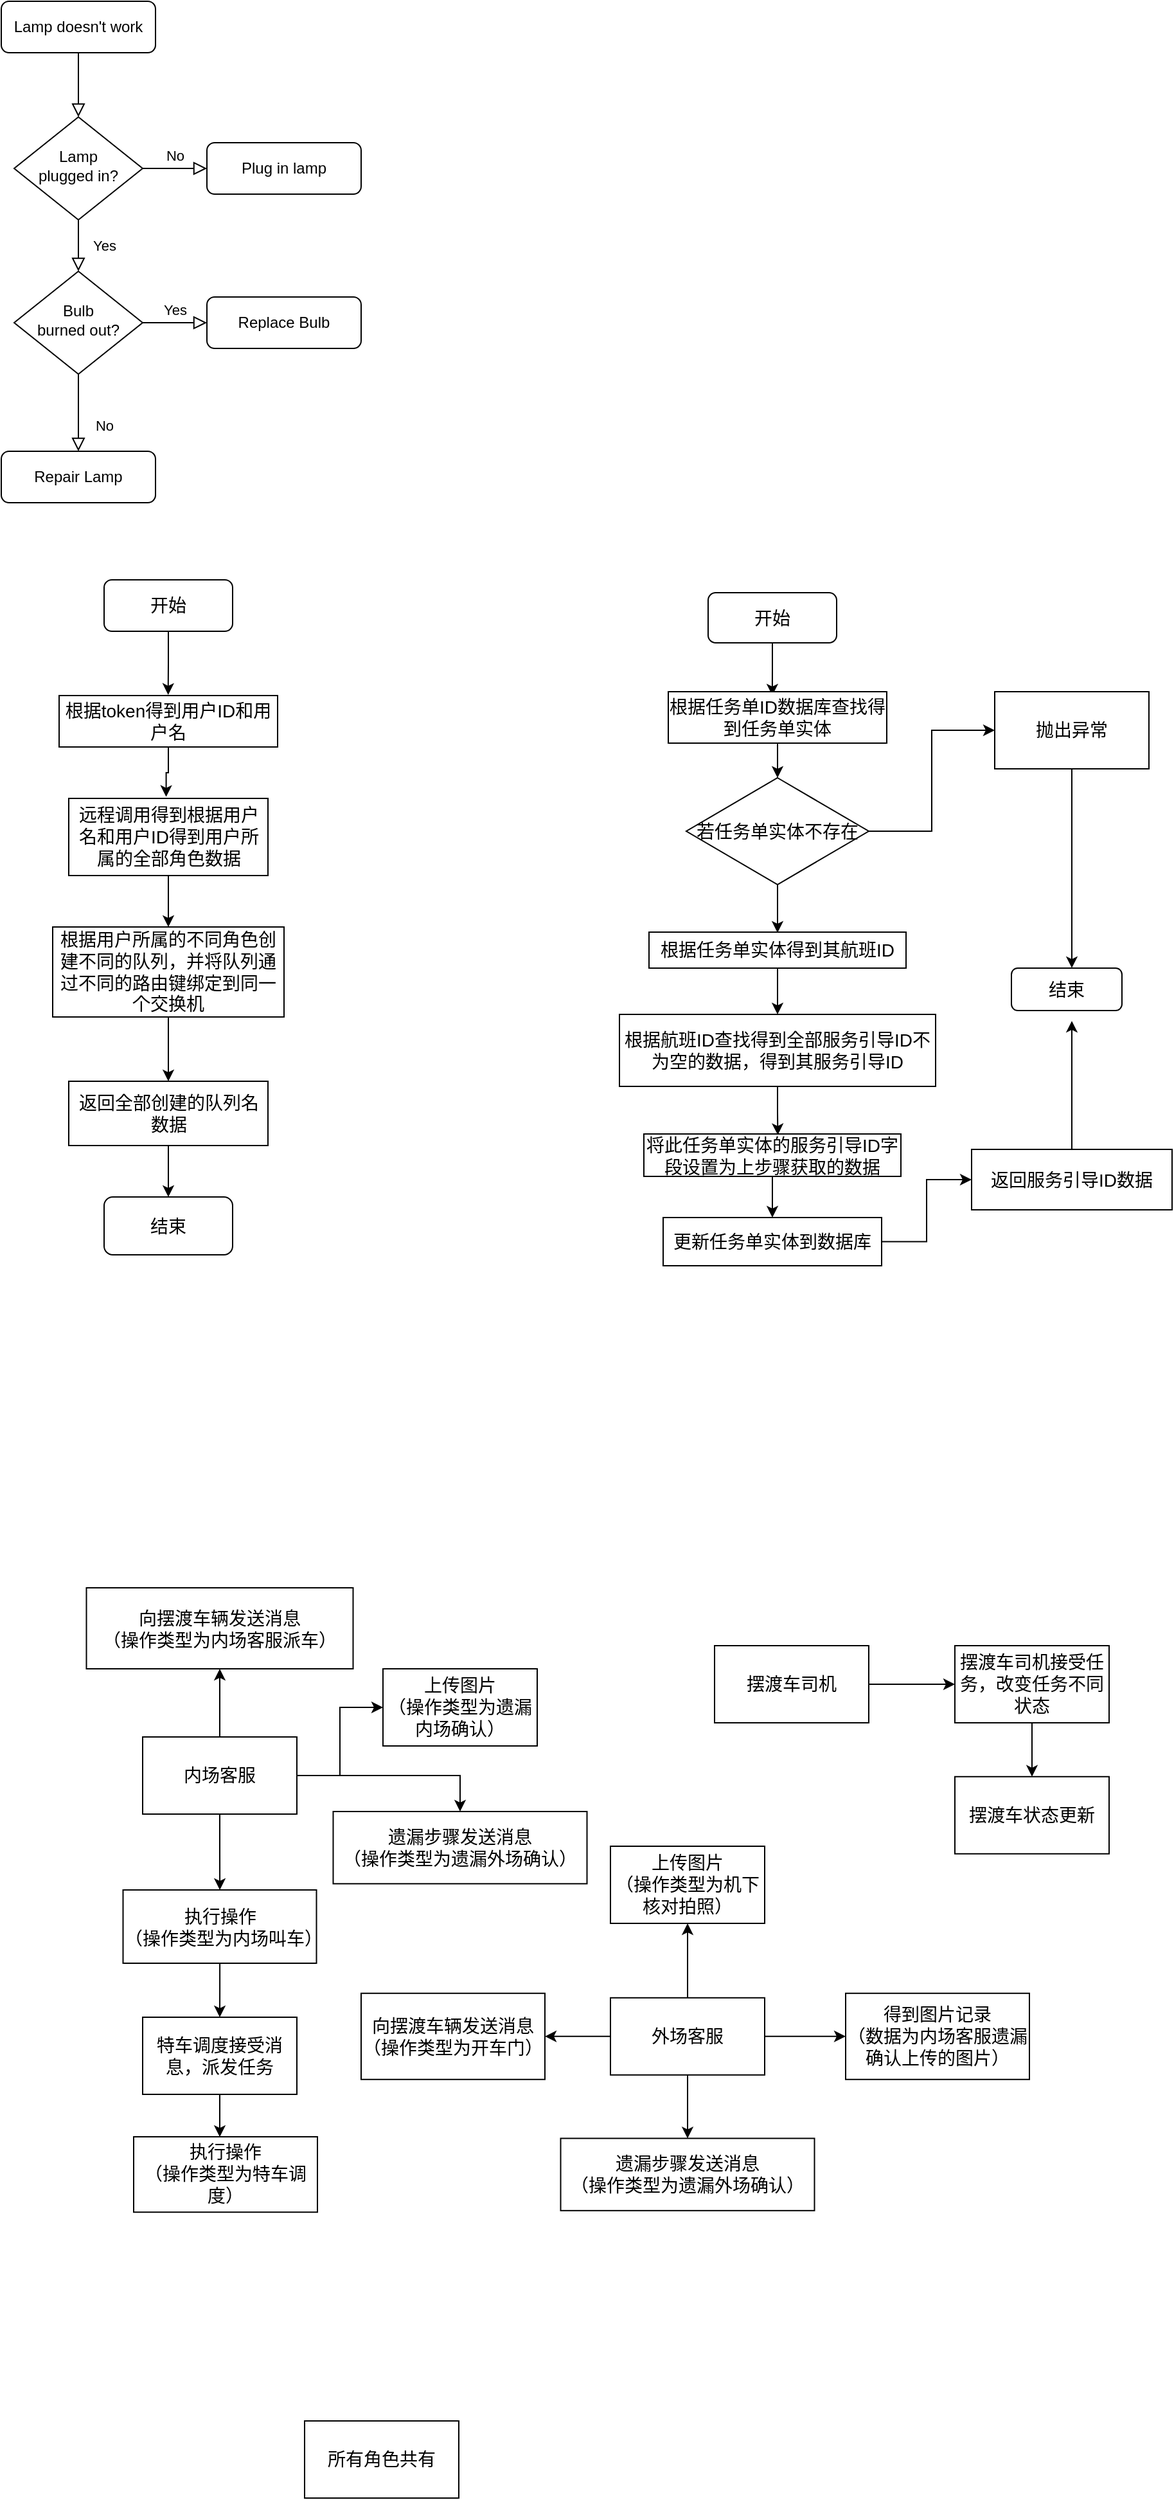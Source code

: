 <mxfile version="14.0.1" type="github">
  <diagram id="C5RBs43oDa-KdzZeNtuy" name="Page-1">
    <mxGraphModel dx="1052" dy="554" grid="0" gridSize="10" guides="1" tooltips="1" connect="1" arrows="1" fold="1" page="1" pageScale="1" pageWidth="3300" pageHeight="4681" math="0" shadow="0">
      <root>
        <mxCell id="WIyWlLk6GJQsqaUBKTNV-0" />
        <mxCell id="WIyWlLk6GJQsqaUBKTNV-1" parent="WIyWlLk6GJQsqaUBKTNV-0" />
        <mxCell id="WIyWlLk6GJQsqaUBKTNV-2" value="" style="rounded=0;html=1;jettySize=auto;orthogonalLoop=1;fontSize=11;endArrow=block;endFill=0;endSize=8;strokeWidth=1;shadow=0;labelBackgroundColor=none;edgeStyle=orthogonalEdgeStyle;" parent="WIyWlLk6GJQsqaUBKTNV-1" source="WIyWlLk6GJQsqaUBKTNV-3" target="WIyWlLk6GJQsqaUBKTNV-6" edge="1">
          <mxGeometry relative="1" as="geometry" />
        </mxCell>
        <mxCell id="WIyWlLk6GJQsqaUBKTNV-3" value="Lamp doesn&#39;t work" style="rounded=1;whiteSpace=wrap;html=1;fontSize=12;glass=0;strokeWidth=1;shadow=0;" parent="WIyWlLk6GJQsqaUBKTNV-1" vertex="1">
          <mxGeometry x="160" y="80" width="120" height="40" as="geometry" />
        </mxCell>
        <mxCell id="WIyWlLk6GJQsqaUBKTNV-4" value="Yes" style="rounded=0;html=1;jettySize=auto;orthogonalLoop=1;fontSize=11;endArrow=block;endFill=0;endSize=8;strokeWidth=1;shadow=0;labelBackgroundColor=none;edgeStyle=orthogonalEdgeStyle;" parent="WIyWlLk6GJQsqaUBKTNV-1" source="WIyWlLk6GJQsqaUBKTNV-6" target="WIyWlLk6GJQsqaUBKTNV-10" edge="1">
          <mxGeometry y="20" relative="1" as="geometry">
            <mxPoint as="offset" />
          </mxGeometry>
        </mxCell>
        <mxCell id="WIyWlLk6GJQsqaUBKTNV-5" value="No" style="edgeStyle=orthogonalEdgeStyle;rounded=0;html=1;jettySize=auto;orthogonalLoop=1;fontSize=11;endArrow=block;endFill=0;endSize=8;strokeWidth=1;shadow=0;labelBackgroundColor=none;" parent="WIyWlLk6GJQsqaUBKTNV-1" source="WIyWlLk6GJQsqaUBKTNV-6" target="WIyWlLk6GJQsqaUBKTNV-7" edge="1">
          <mxGeometry y="10" relative="1" as="geometry">
            <mxPoint as="offset" />
          </mxGeometry>
        </mxCell>
        <mxCell id="WIyWlLk6GJQsqaUBKTNV-6" value="Lamp&lt;br&gt;plugged in?" style="rhombus;whiteSpace=wrap;html=1;shadow=0;fontFamily=Helvetica;fontSize=12;align=center;strokeWidth=1;spacing=6;spacingTop=-4;" parent="WIyWlLk6GJQsqaUBKTNV-1" vertex="1">
          <mxGeometry x="170" y="170" width="100" height="80" as="geometry" />
        </mxCell>
        <mxCell id="WIyWlLk6GJQsqaUBKTNV-7" value="Plug in lamp" style="rounded=1;whiteSpace=wrap;html=1;fontSize=12;glass=0;strokeWidth=1;shadow=0;" parent="WIyWlLk6GJQsqaUBKTNV-1" vertex="1">
          <mxGeometry x="320" y="190" width="120" height="40" as="geometry" />
        </mxCell>
        <mxCell id="WIyWlLk6GJQsqaUBKTNV-8" value="No" style="rounded=0;html=1;jettySize=auto;orthogonalLoop=1;fontSize=11;endArrow=block;endFill=0;endSize=8;strokeWidth=1;shadow=0;labelBackgroundColor=none;edgeStyle=orthogonalEdgeStyle;" parent="WIyWlLk6GJQsqaUBKTNV-1" source="WIyWlLk6GJQsqaUBKTNV-10" target="WIyWlLk6GJQsqaUBKTNV-11" edge="1">
          <mxGeometry x="0.333" y="20" relative="1" as="geometry">
            <mxPoint as="offset" />
          </mxGeometry>
        </mxCell>
        <mxCell id="WIyWlLk6GJQsqaUBKTNV-9" value="Yes" style="edgeStyle=orthogonalEdgeStyle;rounded=0;html=1;jettySize=auto;orthogonalLoop=1;fontSize=11;endArrow=block;endFill=0;endSize=8;strokeWidth=1;shadow=0;labelBackgroundColor=none;" parent="WIyWlLk6GJQsqaUBKTNV-1" source="WIyWlLk6GJQsqaUBKTNV-10" target="WIyWlLk6GJQsqaUBKTNV-12" edge="1">
          <mxGeometry y="10" relative="1" as="geometry">
            <mxPoint as="offset" />
          </mxGeometry>
        </mxCell>
        <mxCell id="WIyWlLk6GJQsqaUBKTNV-10" value="Bulb&lt;br&gt;burned out?" style="rhombus;whiteSpace=wrap;html=1;shadow=0;fontFamily=Helvetica;fontSize=12;align=center;strokeWidth=1;spacing=6;spacingTop=-4;" parent="WIyWlLk6GJQsqaUBKTNV-1" vertex="1">
          <mxGeometry x="170" y="290" width="100" height="80" as="geometry" />
        </mxCell>
        <mxCell id="WIyWlLk6GJQsqaUBKTNV-11" value="Repair Lamp" style="rounded=1;whiteSpace=wrap;html=1;fontSize=12;glass=0;strokeWidth=1;shadow=0;" parent="WIyWlLk6GJQsqaUBKTNV-1" vertex="1">
          <mxGeometry x="160" y="430" width="120" height="40" as="geometry" />
        </mxCell>
        <mxCell id="WIyWlLk6GJQsqaUBKTNV-12" value="Replace Bulb" style="rounded=1;whiteSpace=wrap;html=1;fontSize=12;glass=0;strokeWidth=1;shadow=0;" parent="WIyWlLk6GJQsqaUBKTNV-1" vertex="1">
          <mxGeometry x="320" y="310" width="120" height="40" as="geometry" />
        </mxCell>
        <mxCell id="MGiqjYbdZ9e2afPr6e-3-12" style="edgeStyle=orthogonalEdgeStyle;rounded=0;orthogonalLoop=1;jettySize=auto;html=1;entryX=0.499;entryY=-0.014;entryDx=0;entryDy=0;entryPerimeter=0;fontSize=14;" edge="1" parent="WIyWlLk6GJQsqaUBKTNV-1" source="MGiqjYbdZ9e2afPr6e-3-5" target="MGiqjYbdZ9e2afPr6e-3-6">
          <mxGeometry relative="1" as="geometry" />
        </mxCell>
        <mxCell id="MGiqjYbdZ9e2afPr6e-3-5" value="开始" style="rounded=1;whiteSpace=wrap;html=1;fontSize=14;" vertex="1" parent="WIyWlLk6GJQsqaUBKTNV-1">
          <mxGeometry x="240" y="530" width="100" height="40" as="geometry" />
        </mxCell>
        <mxCell id="MGiqjYbdZ9e2afPr6e-3-13" style="edgeStyle=orthogonalEdgeStyle;rounded=0;orthogonalLoop=1;jettySize=auto;html=1;entryX=0.489;entryY=-0.02;entryDx=0;entryDy=0;entryPerimeter=0;fontSize=14;" edge="1" parent="WIyWlLk6GJQsqaUBKTNV-1" source="MGiqjYbdZ9e2afPr6e-3-6" target="MGiqjYbdZ9e2afPr6e-3-7">
          <mxGeometry relative="1" as="geometry" />
        </mxCell>
        <mxCell id="MGiqjYbdZ9e2afPr6e-3-6" value="&lt;font style=&quot;font-size: 14px&quot;&gt;根据token得到用户ID和用户名&lt;/font&gt;" style="rounded=0;whiteSpace=wrap;html=1;perimeter=none;fontSize=14;" vertex="1" parent="WIyWlLk6GJQsqaUBKTNV-1">
          <mxGeometry x="205" y="620" width="170" height="40" as="geometry" />
        </mxCell>
        <mxCell id="MGiqjYbdZ9e2afPr6e-3-14" style="edgeStyle=orthogonalEdgeStyle;rounded=0;orthogonalLoop=1;jettySize=auto;html=1;entryX=0.5;entryY=0;entryDx=0;entryDy=0;fontSize=14;" edge="1" parent="WIyWlLk6GJQsqaUBKTNV-1" source="MGiqjYbdZ9e2afPr6e-3-7" target="MGiqjYbdZ9e2afPr6e-3-9">
          <mxGeometry relative="1" as="geometry" />
        </mxCell>
        <mxCell id="MGiqjYbdZ9e2afPr6e-3-7" value="远程调用得到根据用户名和用户ID得到用户所属的全部角色数据" style="rounded=0;whiteSpace=wrap;html=1;perimeter=none;fontSize=14;" vertex="1" parent="WIyWlLk6GJQsqaUBKTNV-1">
          <mxGeometry x="212.5" y="700" width="155" height="60" as="geometry" />
        </mxCell>
        <mxCell id="MGiqjYbdZ9e2afPr6e-3-15" style="edgeStyle=orthogonalEdgeStyle;rounded=0;orthogonalLoop=1;jettySize=auto;html=1;entryX=0.5;entryY=0;entryDx=0;entryDy=0;fontSize=14;" edge="1" parent="WIyWlLk6GJQsqaUBKTNV-1" source="MGiqjYbdZ9e2afPr6e-3-9" target="MGiqjYbdZ9e2afPr6e-3-11">
          <mxGeometry relative="1" as="geometry" />
        </mxCell>
        <mxCell id="MGiqjYbdZ9e2afPr6e-3-9" value="根据用户所属的不同角色创建不同的队列，并将队列通过不同的路由键绑定到同一个交换机" style="rounded=0;whiteSpace=wrap;html=1;fontSize=14;" vertex="1" parent="WIyWlLk6GJQsqaUBKTNV-1">
          <mxGeometry x="200" y="800" width="180" height="70" as="geometry" />
        </mxCell>
        <mxCell id="MGiqjYbdZ9e2afPr6e-3-10" value="结束" style="rounded=1;whiteSpace=wrap;html=1;fontSize=14;" vertex="1" parent="WIyWlLk6GJQsqaUBKTNV-1">
          <mxGeometry x="240" y="1010" width="100" height="45" as="geometry" />
        </mxCell>
        <mxCell id="MGiqjYbdZ9e2afPr6e-3-16" style="edgeStyle=orthogonalEdgeStyle;rounded=0;orthogonalLoop=1;jettySize=auto;html=1;entryX=0.5;entryY=0;entryDx=0;entryDy=0;fontSize=14;" edge="1" parent="WIyWlLk6GJQsqaUBKTNV-1" source="MGiqjYbdZ9e2afPr6e-3-11" target="MGiqjYbdZ9e2afPr6e-3-10">
          <mxGeometry relative="1" as="geometry" />
        </mxCell>
        <mxCell id="MGiqjYbdZ9e2afPr6e-3-11" value="返回全部创建的队列名数据" style="rounded=0;whiteSpace=wrap;html=1;fontSize=14;" vertex="1" parent="WIyWlLk6GJQsqaUBKTNV-1">
          <mxGeometry x="212.5" y="920" width="155" height="50" as="geometry" />
        </mxCell>
        <mxCell id="MGiqjYbdZ9e2afPr6e-3-22" style="edgeStyle=orthogonalEdgeStyle;rounded=0;orthogonalLoop=1;jettySize=auto;html=1;entryX=0.476;entryY=0.074;entryDx=0;entryDy=0;entryPerimeter=0;fontSize=14;" edge="1" parent="WIyWlLk6GJQsqaUBKTNV-1" source="MGiqjYbdZ9e2afPr6e-3-17" target="MGiqjYbdZ9e2afPr6e-3-18">
          <mxGeometry relative="1" as="geometry" />
        </mxCell>
        <mxCell id="MGiqjYbdZ9e2afPr6e-3-17" value="开始" style="rounded=1;whiteSpace=wrap;html=1;fontSize=14;" vertex="1" parent="WIyWlLk6GJQsqaUBKTNV-1">
          <mxGeometry x="710" y="540" width="100" height="39" as="geometry" />
        </mxCell>
        <mxCell id="MGiqjYbdZ9e2afPr6e-3-23" style="edgeStyle=orthogonalEdgeStyle;rounded=0;orthogonalLoop=1;jettySize=auto;html=1;entryX=0.5;entryY=0;entryDx=0;entryDy=0;fontSize=14;" edge="1" parent="WIyWlLk6GJQsqaUBKTNV-1" source="MGiqjYbdZ9e2afPr6e-3-18" target="MGiqjYbdZ9e2afPr6e-3-20">
          <mxGeometry relative="1" as="geometry" />
        </mxCell>
        <mxCell id="MGiqjYbdZ9e2afPr6e-3-18" value="根据任务单ID数据库查找得到任务单实体" style="rounded=0;whiteSpace=wrap;html=1;perimeter=none;fontSize=14;" vertex="1" parent="WIyWlLk6GJQsqaUBKTNV-1">
          <mxGeometry x="679" y="617" width="170" height="40" as="geometry" />
        </mxCell>
        <mxCell id="MGiqjYbdZ9e2afPr6e-3-33" style="edgeStyle=orthogonalEdgeStyle;rounded=0;orthogonalLoop=1;jettySize=auto;html=1;entryX=0.5;entryY=0;entryDx=0;entryDy=0;fontSize=14;" edge="1" parent="WIyWlLk6GJQsqaUBKTNV-1" source="MGiqjYbdZ9e2afPr6e-3-19" target="MGiqjYbdZ9e2afPr6e-3-26">
          <mxGeometry relative="1" as="geometry" />
        </mxCell>
        <mxCell id="MGiqjYbdZ9e2afPr6e-3-19" value="根据任务单实体得到其航班ID" style="rounded=0;whiteSpace=wrap;html=1;perimeter=none;fontSize=14;" vertex="1" parent="WIyWlLk6GJQsqaUBKTNV-1">
          <mxGeometry x="664" y="804" width="200" height="28" as="geometry" />
        </mxCell>
        <mxCell id="MGiqjYbdZ9e2afPr6e-3-25" style="edgeStyle=orthogonalEdgeStyle;rounded=0;orthogonalLoop=1;jettySize=auto;html=1;entryX=0;entryY=0.5;entryDx=0;entryDy=0;fontSize=14;" edge="1" parent="WIyWlLk6GJQsqaUBKTNV-1" source="MGiqjYbdZ9e2afPr6e-3-20" target="MGiqjYbdZ9e2afPr6e-3-21">
          <mxGeometry relative="1" as="geometry" />
        </mxCell>
        <mxCell id="MGiqjYbdZ9e2afPr6e-3-31" style="edgeStyle=orthogonalEdgeStyle;rounded=0;orthogonalLoop=1;jettySize=auto;html=1;fontSize=14;" edge="1" parent="WIyWlLk6GJQsqaUBKTNV-1" source="MGiqjYbdZ9e2afPr6e-3-20">
          <mxGeometry relative="1" as="geometry">
            <mxPoint x="764" y="804.5" as="targetPoint" />
          </mxGeometry>
        </mxCell>
        <mxCell id="MGiqjYbdZ9e2afPr6e-3-20" value="若任务单实体不存在" style="rhombus;whiteSpace=wrap;html=1;rounded=0;fontSize=14;" vertex="1" parent="WIyWlLk6GJQsqaUBKTNV-1">
          <mxGeometry x="693" y="684" width="142" height="83" as="geometry" />
        </mxCell>
        <mxCell id="MGiqjYbdZ9e2afPr6e-3-40" style="edgeStyle=orthogonalEdgeStyle;rounded=0;orthogonalLoop=1;jettySize=auto;html=1;fontSize=14;" edge="1" parent="WIyWlLk6GJQsqaUBKTNV-1" source="MGiqjYbdZ9e2afPr6e-3-21">
          <mxGeometry relative="1" as="geometry">
            <mxPoint x="993" y="831.928" as="targetPoint" />
          </mxGeometry>
        </mxCell>
        <mxCell id="MGiqjYbdZ9e2afPr6e-3-21" value="抛出异常" style="rounded=0;whiteSpace=wrap;html=1;fontSize=14;" vertex="1" parent="WIyWlLk6GJQsqaUBKTNV-1">
          <mxGeometry x="933" y="617" width="120" height="60" as="geometry" />
        </mxCell>
        <mxCell id="MGiqjYbdZ9e2afPr6e-3-34" style="edgeStyle=orthogonalEdgeStyle;rounded=0;orthogonalLoop=1;jettySize=auto;html=1;entryX=0.521;entryY=0.025;entryDx=0;entryDy=0;entryPerimeter=0;fontSize=14;" edge="1" parent="WIyWlLk6GJQsqaUBKTNV-1" source="MGiqjYbdZ9e2afPr6e-3-26" target="MGiqjYbdZ9e2afPr6e-3-27">
          <mxGeometry relative="1" as="geometry" />
        </mxCell>
        <mxCell id="MGiqjYbdZ9e2afPr6e-3-26" value="根据航班ID查找得到全部服务引导ID不为空的数据，得到其服务引导ID" style="rounded=0;whiteSpace=wrap;html=1;fontSize=14;" vertex="1" parent="WIyWlLk6GJQsqaUBKTNV-1">
          <mxGeometry x="641" y="868" width="246" height="56" as="geometry" />
        </mxCell>
        <mxCell id="MGiqjYbdZ9e2afPr6e-3-35" style="edgeStyle=orthogonalEdgeStyle;rounded=0;orthogonalLoop=1;jettySize=auto;html=1;entryX=0.5;entryY=0;entryDx=0;entryDy=0;fontSize=14;" edge="1" parent="WIyWlLk6GJQsqaUBKTNV-1" source="MGiqjYbdZ9e2afPr6e-3-27" target="MGiqjYbdZ9e2afPr6e-3-28">
          <mxGeometry relative="1" as="geometry" />
        </mxCell>
        <mxCell id="MGiqjYbdZ9e2afPr6e-3-27" value="将此任务单实体的服务引导ID字段设置为上步骤获取的数据" style="rounded=0;whiteSpace=wrap;html=1;perimeter=none;fontSize=14;" vertex="1" parent="WIyWlLk6GJQsqaUBKTNV-1">
          <mxGeometry x="660" y="961" width="200" height="33" as="geometry" />
        </mxCell>
        <mxCell id="MGiqjYbdZ9e2afPr6e-3-36" style="edgeStyle=orthogonalEdgeStyle;rounded=0;orthogonalLoop=1;jettySize=auto;html=1;entryX=0;entryY=0.5;entryDx=0;entryDy=0;fontSize=14;" edge="1" parent="WIyWlLk6GJQsqaUBKTNV-1" source="MGiqjYbdZ9e2afPr6e-3-28" target="MGiqjYbdZ9e2afPr6e-3-29">
          <mxGeometry relative="1" as="geometry" />
        </mxCell>
        <mxCell id="MGiqjYbdZ9e2afPr6e-3-28" value="更新任务单实体到数据库" style="rounded=0;whiteSpace=wrap;html=1;fontSize=14;" vertex="1" parent="WIyWlLk6GJQsqaUBKTNV-1">
          <mxGeometry x="675" y="1026" width="170" height="37.5" as="geometry" />
        </mxCell>
        <mxCell id="MGiqjYbdZ9e2afPr6e-3-37" style="edgeStyle=orthogonalEdgeStyle;rounded=0;orthogonalLoop=1;jettySize=auto;html=1;fontSize=14;" edge="1" parent="WIyWlLk6GJQsqaUBKTNV-1" source="MGiqjYbdZ9e2afPr6e-3-29">
          <mxGeometry relative="1" as="geometry">
            <mxPoint x="993" y="873.071" as="targetPoint" />
          </mxGeometry>
        </mxCell>
        <mxCell id="MGiqjYbdZ9e2afPr6e-3-29" value="返回服务引导ID数据" style="rounded=0;whiteSpace=wrap;html=1;fontSize=14;" vertex="1" parent="WIyWlLk6GJQsqaUBKTNV-1">
          <mxGeometry x="915" y="973" width="156" height="47" as="geometry" />
        </mxCell>
        <mxCell id="MGiqjYbdZ9e2afPr6e-3-30" value="结束" style="rounded=1;whiteSpace=wrap;html=1;fontSize=14;" vertex="1" parent="WIyWlLk6GJQsqaUBKTNV-1">
          <mxGeometry x="946" y="832" width="86" height="33" as="geometry" />
        </mxCell>
        <mxCell id="MGiqjYbdZ9e2afPr6e-3-42" style="edgeStyle=orthogonalEdgeStyle;rounded=0;orthogonalLoop=1;jettySize=auto;html=1;fontSize=14;" edge="1" parent="WIyWlLk6GJQsqaUBKTNV-1" source="MGiqjYbdZ9e2afPr6e-3-41" target="MGiqjYbdZ9e2afPr6e-3-43">
          <mxGeometry relative="1" as="geometry">
            <mxPoint x="330" y="1581.374" as="targetPoint" />
          </mxGeometry>
        </mxCell>
        <mxCell id="MGiqjYbdZ9e2afPr6e-3-54" style="edgeStyle=orthogonalEdgeStyle;rounded=0;orthogonalLoop=1;jettySize=auto;html=1;entryX=0;entryY=0.5;entryDx=0;entryDy=0;fontSize=14;" edge="1" parent="WIyWlLk6GJQsqaUBKTNV-1" source="MGiqjYbdZ9e2afPr6e-3-41" target="MGiqjYbdZ9e2afPr6e-3-53">
          <mxGeometry relative="1" as="geometry" />
        </mxCell>
        <mxCell id="MGiqjYbdZ9e2afPr6e-3-62" style="edgeStyle=orthogonalEdgeStyle;rounded=0;orthogonalLoop=1;jettySize=auto;html=1;entryX=0.5;entryY=1;entryDx=0;entryDy=0;startArrow=none;startFill=0;endArrow=classic;endFill=1;fontSize=14;" edge="1" parent="WIyWlLk6GJQsqaUBKTNV-1" source="MGiqjYbdZ9e2afPr6e-3-41" target="MGiqjYbdZ9e2afPr6e-3-61">
          <mxGeometry relative="1" as="geometry" />
        </mxCell>
        <mxCell id="MGiqjYbdZ9e2afPr6e-3-66" style="edgeStyle=orthogonalEdgeStyle;rounded=0;orthogonalLoop=1;jettySize=auto;html=1;entryX=0.5;entryY=0;entryDx=0;entryDy=0;startArrow=none;startFill=0;endArrow=classic;endFill=1;fontSize=14;" edge="1" parent="WIyWlLk6GJQsqaUBKTNV-1" source="MGiqjYbdZ9e2afPr6e-3-41" target="MGiqjYbdZ9e2afPr6e-3-65">
          <mxGeometry relative="1" as="geometry" />
        </mxCell>
        <mxCell id="MGiqjYbdZ9e2afPr6e-3-41" value="内场客服" style="rounded=0;whiteSpace=wrap;html=1;fontSize=14;" vertex="1" parent="WIyWlLk6GJQsqaUBKTNV-1">
          <mxGeometry x="270" y="1430" width="120" height="60" as="geometry" />
        </mxCell>
        <mxCell id="MGiqjYbdZ9e2afPr6e-3-47" style="edgeStyle=orthogonalEdgeStyle;rounded=0;orthogonalLoop=1;jettySize=auto;html=1;fontSize=14;" edge="1" parent="WIyWlLk6GJQsqaUBKTNV-1" source="MGiqjYbdZ9e2afPr6e-3-43" target="MGiqjYbdZ9e2afPr6e-3-48">
          <mxGeometry relative="1" as="geometry">
            <mxPoint x="330" y="1664.466" as="targetPoint" />
          </mxGeometry>
        </mxCell>
        <mxCell id="MGiqjYbdZ9e2afPr6e-3-43" value="执行操作&lt;br style=&quot;font-size: 14px;&quot;&gt;（操作类型为内场叫车）" style="rounded=0;whiteSpace=wrap;html=1;fontSize=14;" vertex="1" parent="WIyWlLk6GJQsqaUBKTNV-1">
          <mxGeometry x="254.75" y="1549" width="150.5" height="57" as="geometry" />
        </mxCell>
        <mxCell id="MGiqjYbdZ9e2afPr6e-3-45" style="edgeStyle=orthogonalEdgeStyle;rounded=0;orthogonalLoop=1;jettySize=auto;html=1;fontSize=14;" edge="1" parent="WIyWlLk6GJQsqaUBKTNV-1" source="MGiqjYbdZ9e2afPr6e-3-44" target="MGiqjYbdZ9e2afPr6e-3-46">
          <mxGeometry relative="1" as="geometry">
            <mxPoint x="962" y="1490.886" as="targetPoint" />
          </mxGeometry>
        </mxCell>
        <mxCell id="MGiqjYbdZ9e2afPr6e-3-44" value="摆渡车司机接受任务，改变任务不同状态" style="rounded=0;whiteSpace=wrap;html=1;fontSize=14;" vertex="1" parent="WIyWlLk6GJQsqaUBKTNV-1">
          <mxGeometry x="902" y="1359" width="120" height="60" as="geometry" />
        </mxCell>
        <mxCell id="MGiqjYbdZ9e2afPr6e-3-46" value="摆渡车状态更新" style="rounded=0;whiteSpace=wrap;html=1;fontSize=14;" vertex="1" parent="WIyWlLk6GJQsqaUBKTNV-1">
          <mxGeometry x="902" y="1460.886" width="120" height="60" as="geometry" />
        </mxCell>
        <mxCell id="MGiqjYbdZ9e2afPr6e-3-49" style="edgeStyle=orthogonalEdgeStyle;rounded=0;orthogonalLoop=1;jettySize=auto;html=1;fontSize=14;" edge="1" parent="WIyWlLk6GJQsqaUBKTNV-1" source="MGiqjYbdZ9e2afPr6e-3-48">
          <mxGeometry relative="1" as="geometry">
            <mxPoint x="330" y="1741.105" as="targetPoint" />
          </mxGeometry>
        </mxCell>
        <mxCell id="MGiqjYbdZ9e2afPr6e-3-48" value="特车调度接受消息，派发任务" style="rounded=0;whiteSpace=wrap;html=1;fontSize=14;" vertex="1" parent="WIyWlLk6GJQsqaUBKTNV-1">
          <mxGeometry x="270" y="1647.996" width="120" height="60" as="geometry" />
        </mxCell>
        <mxCell id="MGiqjYbdZ9e2afPr6e-3-50" value="执行操作&lt;br style=&quot;font-size: 14px;&quot;&gt;（操作类型为特车调度）" style="rounded=0;whiteSpace=wrap;html=1;fontSize=14;" vertex="1" parent="WIyWlLk6GJQsqaUBKTNV-1">
          <mxGeometry x="263" y="1741" width="143" height="58.63" as="geometry" />
        </mxCell>
        <mxCell id="MGiqjYbdZ9e2afPr6e-3-52" value="上传图片&lt;br style=&quot;font-size: 14px&quot;&gt;（操作类型为机下核对拍照）" style="rounded=0;whiteSpace=wrap;html=1;fontSize=14;" vertex="1" parent="WIyWlLk6GJQsqaUBKTNV-1">
          <mxGeometry x="634" y="1515" width="120" height="60" as="geometry" />
        </mxCell>
        <mxCell id="MGiqjYbdZ9e2afPr6e-3-53" value="上传图片&lt;br style=&quot;font-size: 14px&quot;&gt;（操作类型为遗漏内场确认）" style="rounded=0;whiteSpace=wrap;html=1;fontSize=14;" vertex="1" parent="WIyWlLk6GJQsqaUBKTNV-1">
          <mxGeometry x="457" y="1377" width="120" height="60" as="geometry" />
        </mxCell>
        <mxCell id="MGiqjYbdZ9e2afPr6e-3-58" style="edgeStyle=orthogonalEdgeStyle;rounded=0;orthogonalLoop=1;jettySize=auto;html=1;entryX=0.5;entryY=1;entryDx=0;entryDy=0;fontSize=14;" edge="1" parent="WIyWlLk6GJQsqaUBKTNV-1" source="MGiqjYbdZ9e2afPr6e-3-55" target="MGiqjYbdZ9e2afPr6e-3-52">
          <mxGeometry relative="1" as="geometry" />
        </mxCell>
        <mxCell id="MGiqjYbdZ9e2afPr6e-3-64" style="edgeStyle=orthogonalEdgeStyle;rounded=0;orthogonalLoop=1;jettySize=auto;html=1;entryX=0.5;entryY=0;entryDx=0;entryDy=0;startArrow=none;startFill=0;endArrow=classic;endFill=1;fontSize=14;" edge="1" parent="WIyWlLk6GJQsqaUBKTNV-1" source="MGiqjYbdZ9e2afPr6e-3-55" target="MGiqjYbdZ9e2afPr6e-3-63">
          <mxGeometry relative="1" as="geometry" />
        </mxCell>
        <mxCell id="MGiqjYbdZ9e2afPr6e-3-68" style="edgeStyle=orthogonalEdgeStyle;rounded=0;orthogonalLoop=1;jettySize=auto;html=1;startArrow=none;startFill=0;endArrow=classic;endFill=1;fontSize=14;" edge="1" parent="WIyWlLk6GJQsqaUBKTNV-1" source="MGiqjYbdZ9e2afPr6e-3-55" target="MGiqjYbdZ9e2afPr6e-3-67">
          <mxGeometry relative="1" as="geometry" />
        </mxCell>
        <mxCell id="MGiqjYbdZ9e2afPr6e-3-55" value="外场客服" style="rounded=0;whiteSpace=wrap;html=1;fontSize=14;" vertex="1" parent="WIyWlLk6GJQsqaUBKTNV-1">
          <mxGeometry x="634" y="1632.89" width="120" height="60" as="geometry" />
        </mxCell>
        <mxCell id="MGiqjYbdZ9e2afPr6e-3-60" value="" style="edgeStyle=orthogonalEdgeStyle;rounded=0;orthogonalLoop=1;jettySize=auto;html=1;fontSize=14;endArrow=none;endFill=0;startArrow=classic;startFill=1;" edge="1" parent="WIyWlLk6GJQsqaUBKTNV-1" source="MGiqjYbdZ9e2afPr6e-3-59" target="MGiqjYbdZ9e2afPr6e-3-55">
          <mxGeometry relative="1" as="geometry" />
        </mxCell>
        <mxCell id="MGiqjYbdZ9e2afPr6e-3-59" value="向摆渡车辆发送消息&lt;br&gt;（操作类型为开车门）" style="rounded=0;whiteSpace=wrap;html=1;fontSize=14;" vertex="1" parent="WIyWlLk6GJQsqaUBKTNV-1">
          <mxGeometry x="440" y="1629.39" width="143" height="67" as="geometry" />
        </mxCell>
        <mxCell id="MGiqjYbdZ9e2afPr6e-3-61" value="向摆渡车辆发送消息&lt;br&gt;（操作类型为内场客服派车）" style="rounded=0;whiteSpace=wrap;html=1;fontSize=14;" vertex="1" parent="WIyWlLk6GJQsqaUBKTNV-1">
          <mxGeometry x="226.25" y="1314" width="207.5" height="63" as="geometry" />
        </mxCell>
        <mxCell id="MGiqjYbdZ9e2afPr6e-3-63" value="遗漏步骤发送消息&lt;br&gt;（操作类型为遗漏外场确认）" style="rounded=0;whiteSpace=wrap;html=1;fontSize=14;" vertex="1" parent="WIyWlLk6GJQsqaUBKTNV-1">
          <mxGeometry x="595.25" y="1742.23" width="197.5" height="56.18" as="geometry" />
        </mxCell>
        <mxCell id="MGiqjYbdZ9e2afPr6e-3-65" value="遗漏步骤发送消息&lt;br&gt;（操作类型为遗漏外场确认）" style="rounded=0;whiteSpace=wrap;html=1;fontSize=14;" vertex="1" parent="WIyWlLk6GJQsqaUBKTNV-1">
          <mxGeometry x="418.25" y="1488" width="197.5" height="56.18" as="geometry" />
        </mxCell>
        <mxCell id="MGiqjYbdZ9e2afPr6e-3-67" value="得到图片记录&lt;br&gt;（数据为内场客服遗漏确认上传的图片）" style="rounded=0;whiteSpace=wrap;html=1;fontSize=14;" vertex="1" parent="WIyWlLk6GJQsqaUBKTNV-1">
          <mxGeometry x="817" y="1629.39" width="143" height="67" as="geometry" />
        </mxCell>
        <mxCell id="MGiqjYbdZ9e2afPr6e-3-70" style="edgeStyle=orthogonalEdgeStyle;rounded=0;orthogonalLoop=1;jettySize=auto;html=1;entryX=0;entryY=0.5;entryDx=0;entryDy=0;startArrow=none;startFill=0;endArrow=classic;endFill=1;fontSize=14;" edge="1" parent="WIyWlLk6GJQsqaUBKTNV-1" source="MGiqjYbdZ9e2afPr6e-3-69" target="MGiqjYbdZ9e2afPr6e-3-44">
          <mxGeometry relative="1" as="geometry" />
        </mxCell>
        <mxCell id="MGiqjYbdZ9e2afPr6e-3-69" value="摆渡车司机" style="rounded=0;whiteSpace=wrap;html=1;fontSize=14;" vertex="1" parent="WIyWlLk6GJQsqaUBKTNV-1">
          <mxGeometry x="715" y="1359" width="120" height="60" as="geometry" />
        </mxCell>
        <mxCell id="MGiqjYbdZ9e2afPr6e-3-71" value="所有角色共有" style="rounded=0;whiteSpace=wrap;html=1;fontSize=14;" vertex="1" parent="WIyWlLk6GJQsqaUBKTNV-1">
          <mxGeometry x="396" y="1962" width="120" height="60" as="geometry" />
        </mxCell>
      </root>
    </mxGraphModel>
  </diagram>
</mxfile>
